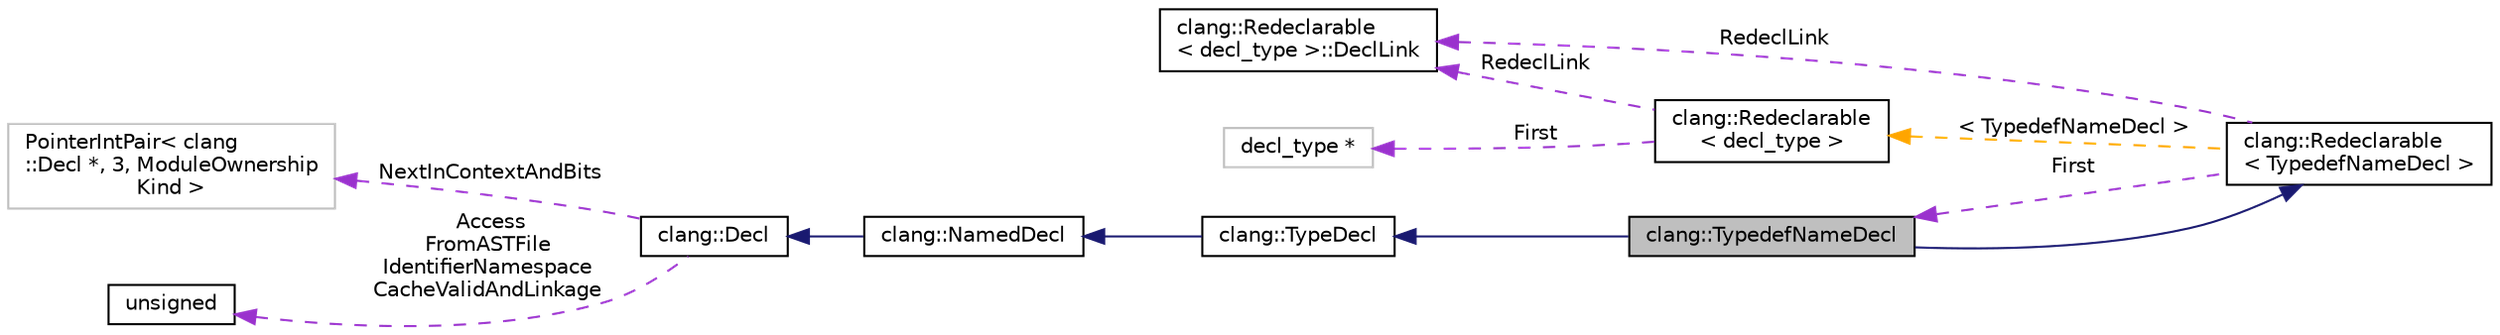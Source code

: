digraph "clang::TypedefNameDecl"
{
 // LATEX_PDF_SIZE
  bgcolor="transparent";
  edge [fontname="Helvetica",fontsize="10",labelfontname="Helvetica",labelfontsize="10"];
  node [fontname="Helvetica",fontsize="10",shape=record];
  rankdir="LR";
  Node1 [label="clang::TypedefNameDecl",height=0.2,width=0.4,color="black", fillcolor="grey75", style="filled", fontcolor="black",tooltip="Base class for declarations which introduce a typedef-name."];
  Node2 -> Node1 [dir="back",color="midnightblue",fontsize="10",style="solid",fontname="Helvetica"];
  Node2 [label="clang::TypeDecl",height=0.2,width=0.4,color="black",URL="$classclang_1_1TypeDecl.html",tooltip="Represents a declaration of a type."];
  Node3 -> Node2 [dir="back",color="midnightblue",fontsize="10",style="solid",fontname="Helvetica"];
  Node3 [label="clang::NamedDecl",height=0.2,width=0.4,color="black",URL="$classclang_1_1NamedDecl.html",tooltip="This represents a decl that may have a name."];
  Node4 -> Node3 [dir="back",color="midnightblue",fontsize="10",style="solid",fontname="Helvetica"];
  Node4 [label="clang::Decl",height=0.2,width=0.4,color="black",URL="$classclang_1_1Decl.html",tooltip="Decl - This represents one declaration (or definition), e.g."];
  Node5 -> Node4 [dir="back",color="darkorchid3",fontsize="10",style="dashed",label=" NextInContextAndBits" ,fontname="Helvetica"];
  Node5 [label="PointerIntPair\< clang\l::Decl *, 3, ModuleOwnership\lKind \>",height=0.2,width=0.4,color="grey75",tooltip=" "];
  Node6 -> Node4 [dir="back",color="darkorchid3",fontsize="10",style="dashed",label=" Access\nFromASTFile\nIdentifierNamespace\nCacheValidAndLinkage" ,fontname="Helvetica"];
  Node6 [label="unsigned",height=0.2,width=0.4,color="black",URL="$classunsigned.html",tooltip=" "];
  Node7 -> Node1 [dir="back",color="midnightblue",fontsize="10",style="solid",fontname="Helvetica"];
  Node7 [label="clang::Redeclarable\l\< TypedefNameDecl \>",height=0.2,width=0.4,color="black",URL="$classclang_1_1Redeclarable.html",tooltip=" "];
  Node1 -> Node7 [dir="back",color="darkorchid3",fontsize="10",style="dashed",label=" First" ,fontname="Helvetica"];
  Node8 -> Node7 [dir="back",color="darkorchid3",fontsize="10",style="dashed",label=" RedeclLink" ,fontname="Helvetica"];
  Node8 [label="clang::Redeclarable\l\< decl_type \>::DeclLink",height=0.2,width=0.4,color="black",URL="$classclang_1_1Redeclarable_1_1DeclLink.html",tooltip=" "];
  Node9 -> Node7 [dir="back",color="orange",fontsize="10",style="dashed",label=" \< TypedefNameDecl \>" ,fontname="Helvetica"];
  Node9 [label="clang::Redeclarable\l\< decl_type \>",height=0.2,width=0.4,color="black",URL="$classclang_1_1Redeclarable.html",tooltip="Provides common interface for the Decls that can be redeclared."];
  Node8 -> Node9 [dir="back",color="darkorchid3",fontsize="10",style="dashed",label=" RedeclLink" ,fontname="Helvetica"];
  Node10 -> Node9 [dir="back",color="darkorchid3",fontsize="10",style="dashed",label=" First" ,fontname="Helvetica"];
  Node10 [label="decl_type *",height=0.2,width=0.4,color="grey75",tooltip=" "];
}
